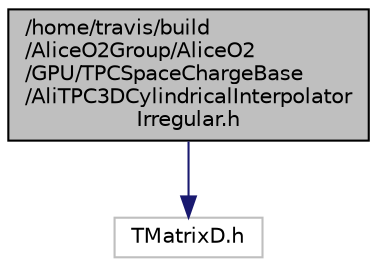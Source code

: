 digraph "/home/travis/build/AliceO2Group/AliceO2/GPU/TPCSpaceChargeBase/AliTPC3DCylindricalInterpolatorIrregular.h"
{
 // INTERACTIVE_SVG=YES
  bgcolor="transparent";
  edge [fontname="Helvetica",fontsize="10",labelfontname="Helvetica",labelfontsize="10"];
  node [fontname="Helvetica",fontsize="10",shape=record];
  Node0 [label="/home/travis/build\l/AliceO2Group/AliceO2\l/GPU/TPCSpaceChargeBase\l/AliTPC3DCylindricalInterpolator\lIrregular.h",height=0.2,width=0.4,color="black", fillcolor="grey75", style="filled", fontcolor="black"];
  Node0 -> Node1 [color="midnightblue",fontsize="10",style="solid",fontname="Helvetica"];
  Node1 [label="TMatrixD.h",height=0.2,width=0.4,color="grey75"];
}
